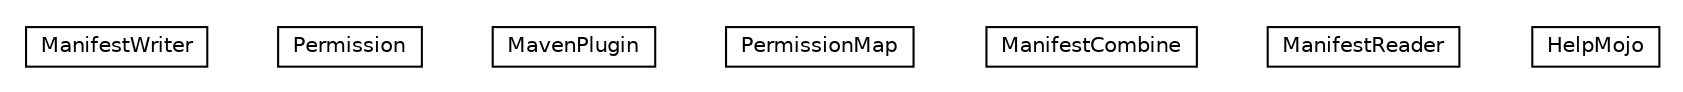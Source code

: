 #!/usr/local/bin/dot
#
# Class diagram 
# Generated by UMLGraph version R5_6-24-gf6e263 (http://www.umlgraph.org/)
#

digraph G {
	edge [fontname="Helvetica",fontsize=10,labelfontname="Helvetica",labelfontsize=10];
	node [fontname="Helvetica",fontsize=10,shape=plaintext];
	nodesep=0.25;
	ranksep=0.5;
	// org.universAAL.support.maven.manifest.ManifestWriter
	c14463 [label=<<table title="org.universAAL.support.maven.manifest.ManifestWriter" border="0" cellborder="1" cellspacing="0" cellpadding="2" port="p" href="./ManifestWriter.html">
		<tr><td><table border="0" cellspacing="0" cellpadding="1">
<tr><td align="center" balign="center"> ManifestWriter </td></tr>
		</table></td></tr>
		</table>>, URL="./ManifestWriter.html", fontname="Helvetica", fontcolor="black", fontsize=10.0];
	// org.universAAL.support.maven.manifest.Permission
	c14464 [label=<<table title="org.universAAL.support.maven.manifest.Permission" border="0" cellborder="1" cellspacing="0" cellpadding="2" port="p" href="./Permission.html">
		<tr><td><table border="0" cellspacing="0" cellpadding="1">
<tr><td align="center" balign="center"> Permission </td></tr>
		</table></td></tr>
		</table>>, URL="./Permission.html", fontname="Helvetica", fontcolor="black", fontsize=10.0];
	// org.universAAL.support.maven.manifest.MavenPlugin
	c14465 [label=<<table title="org.universAAL.support.maven.manifest.MavenPlugin" border="0" cellborder="1" cellspacing="0" cellpadding="2" port="p" href="./MavenPlugin.html">
		<tr><td><table border="0" cellspacing="0" cellpadding="1">
<tr><td align="center" balign="center"> MavenPlugin </td></tr>
		</table></td></tr>
		</table>>, URL="./MavenPlugin.html", fontname="Helvetica", fontcolor="black", fontsize=10.0];
	// org.universAAL.support.maven.manifest.PermissionMap
	c14466 [label=<<table title="org.universAAL.support.maven.manifest.PermissionMap" border="0" cellborder="1" cellspacing="0" cellpadding="2" port="p" href="./PermissionMap.html">
		<tr><td><table border="0" cellspacing="0" cellpadding="1">
<tr><td align="center" balign="center"> PermissionMap </td></tr>
		</table></td></tr>
		</table>>, URL="./PermissionMap.html", fontname="Helvetica", fontcolor="black", fontsize=10.0];
	// org.universAAL.support.maven.manifest.ManifestCombine
	c14467 [label=<<table title="org.universAAL.support.maven.manifest.ManifestCombine" border="0" cellborder="1" cellspacing="0" cellpadding="2" port="p" href="./ManifestCombine.html">
		<tr><td><table border="0" cellspacing="0" cellpadding="1">
<tr><td align="center" balign="center"> ManifestCombine </td></tr>
		</table></td></tr>
		</table>>, URL="./ManifestCombine.html", fontname="Helvetica", fontcolor="black", fontsize=10.0];
	// org.universAAL.support.maven.manifest.ManifestReader
	c14468 [label=<<table title="org.universAAL.support.maven.manifest.ManifestReader" border="0" cellborder="1" cellspacing="0" cellpadding="2" port="p" href="./ManifestReader.html">
		<tr><td><table border="0" cellspacing="0" cellpadding="1">
<tr><td align="center" balign="center"> ManifestReader </td></tr>
		</table></td></tr>
		</table>>, URL="./ManifestReader.html", fontname="Helvetica", fontcolor="black", fontsize=10.0];
	// org.universAAL.support.maven.manifest.HelpMojo
	c14469 [label=<<table title="org.universAAL.support.maven.manifest.HelpMojo" border="0" cellborder="1" cellspacing="0" cellpadding="2" port="p" href="./HelpMojo.html">
		<tr><td><table border="0" cellspacing="0" cellpadding="1">
<tr><td align="center" balign="center"> HelpMojo </td></tr>
		</table></td></tr>
		</table>>, URL="./HelpMojo.html", fontname="Helvetica", fontcolor="black", fontsize=10.0];
}

